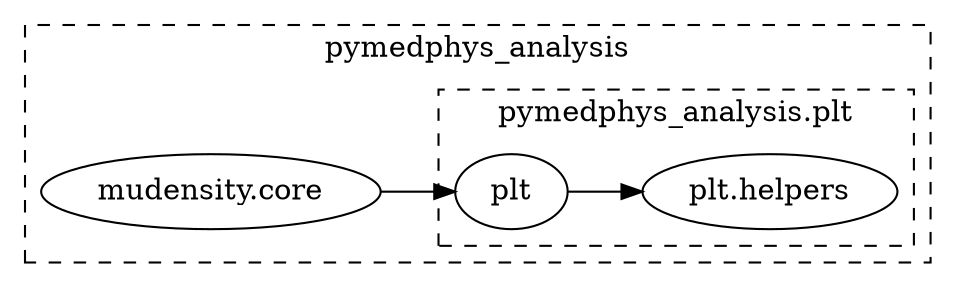 strict digraph  {
    rankdir = LR;

    subgraph cluster_0 {
        "pymedphys_analysis.mudensity.core";
        label = "pymedphys_analysis";
        style = dashed;

        subgraph cluster_1 {
            { rank = same; "pymedphys_analysis.plt.helpers"; }
            { rank = same; "pymedphys_analysis.plt"; }

            label = "pymedphys_analysis.plt"
        }
    }

    "pymedphys_analysis.plt" [label="plt"];
    "pymedphys_analysis.plt.helpers" [label="plt.helpers"];
    "pymedphys_analysis.mudensity.core" [label="mudensity.core"];

    "pymedphys_analysis.plt" -> "pymedphys_analysis.plt.helpers";
    "pymedphys_analysis.mudensity.core" -> "pymedphys_analysis.plt";
    "pymedphys_analysis.plt" -> "pymedphys_analysis.plt.helpers";
}
